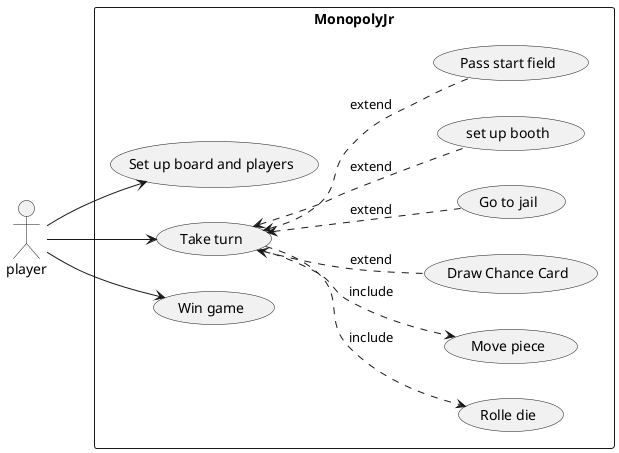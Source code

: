 @startuml
'https://plantuml.com/use-case-diagram

left to right direction

actor player

rectangle MonopolyJr {
    usecase "Set up board and players" as uc1

    usecase "Take turn" as uc2
    usecase "Rolle die" as uc2.1
    usecase "Move piece" as uc2.2
    usecase "Draw Chance Card" as uc2.3
    usecase "Go to jail" as uc2.4
    usecase "set up booth" as uc2.5
    usecase "Pass start field" as uc2.6

    usecase "Win game" as uc3
}

player --> uc1

player --> uc2
uc2 ..> uc2.1 : include
uc2 ..> uc2.2 : include
uc2 <.. uc2.3 : extend
uc2 <.. uc2.4 : extend
uc2 <.. uc2.5 : extend
uc2 <.. uc2.6 : extend

player --> uc3

@enduml
